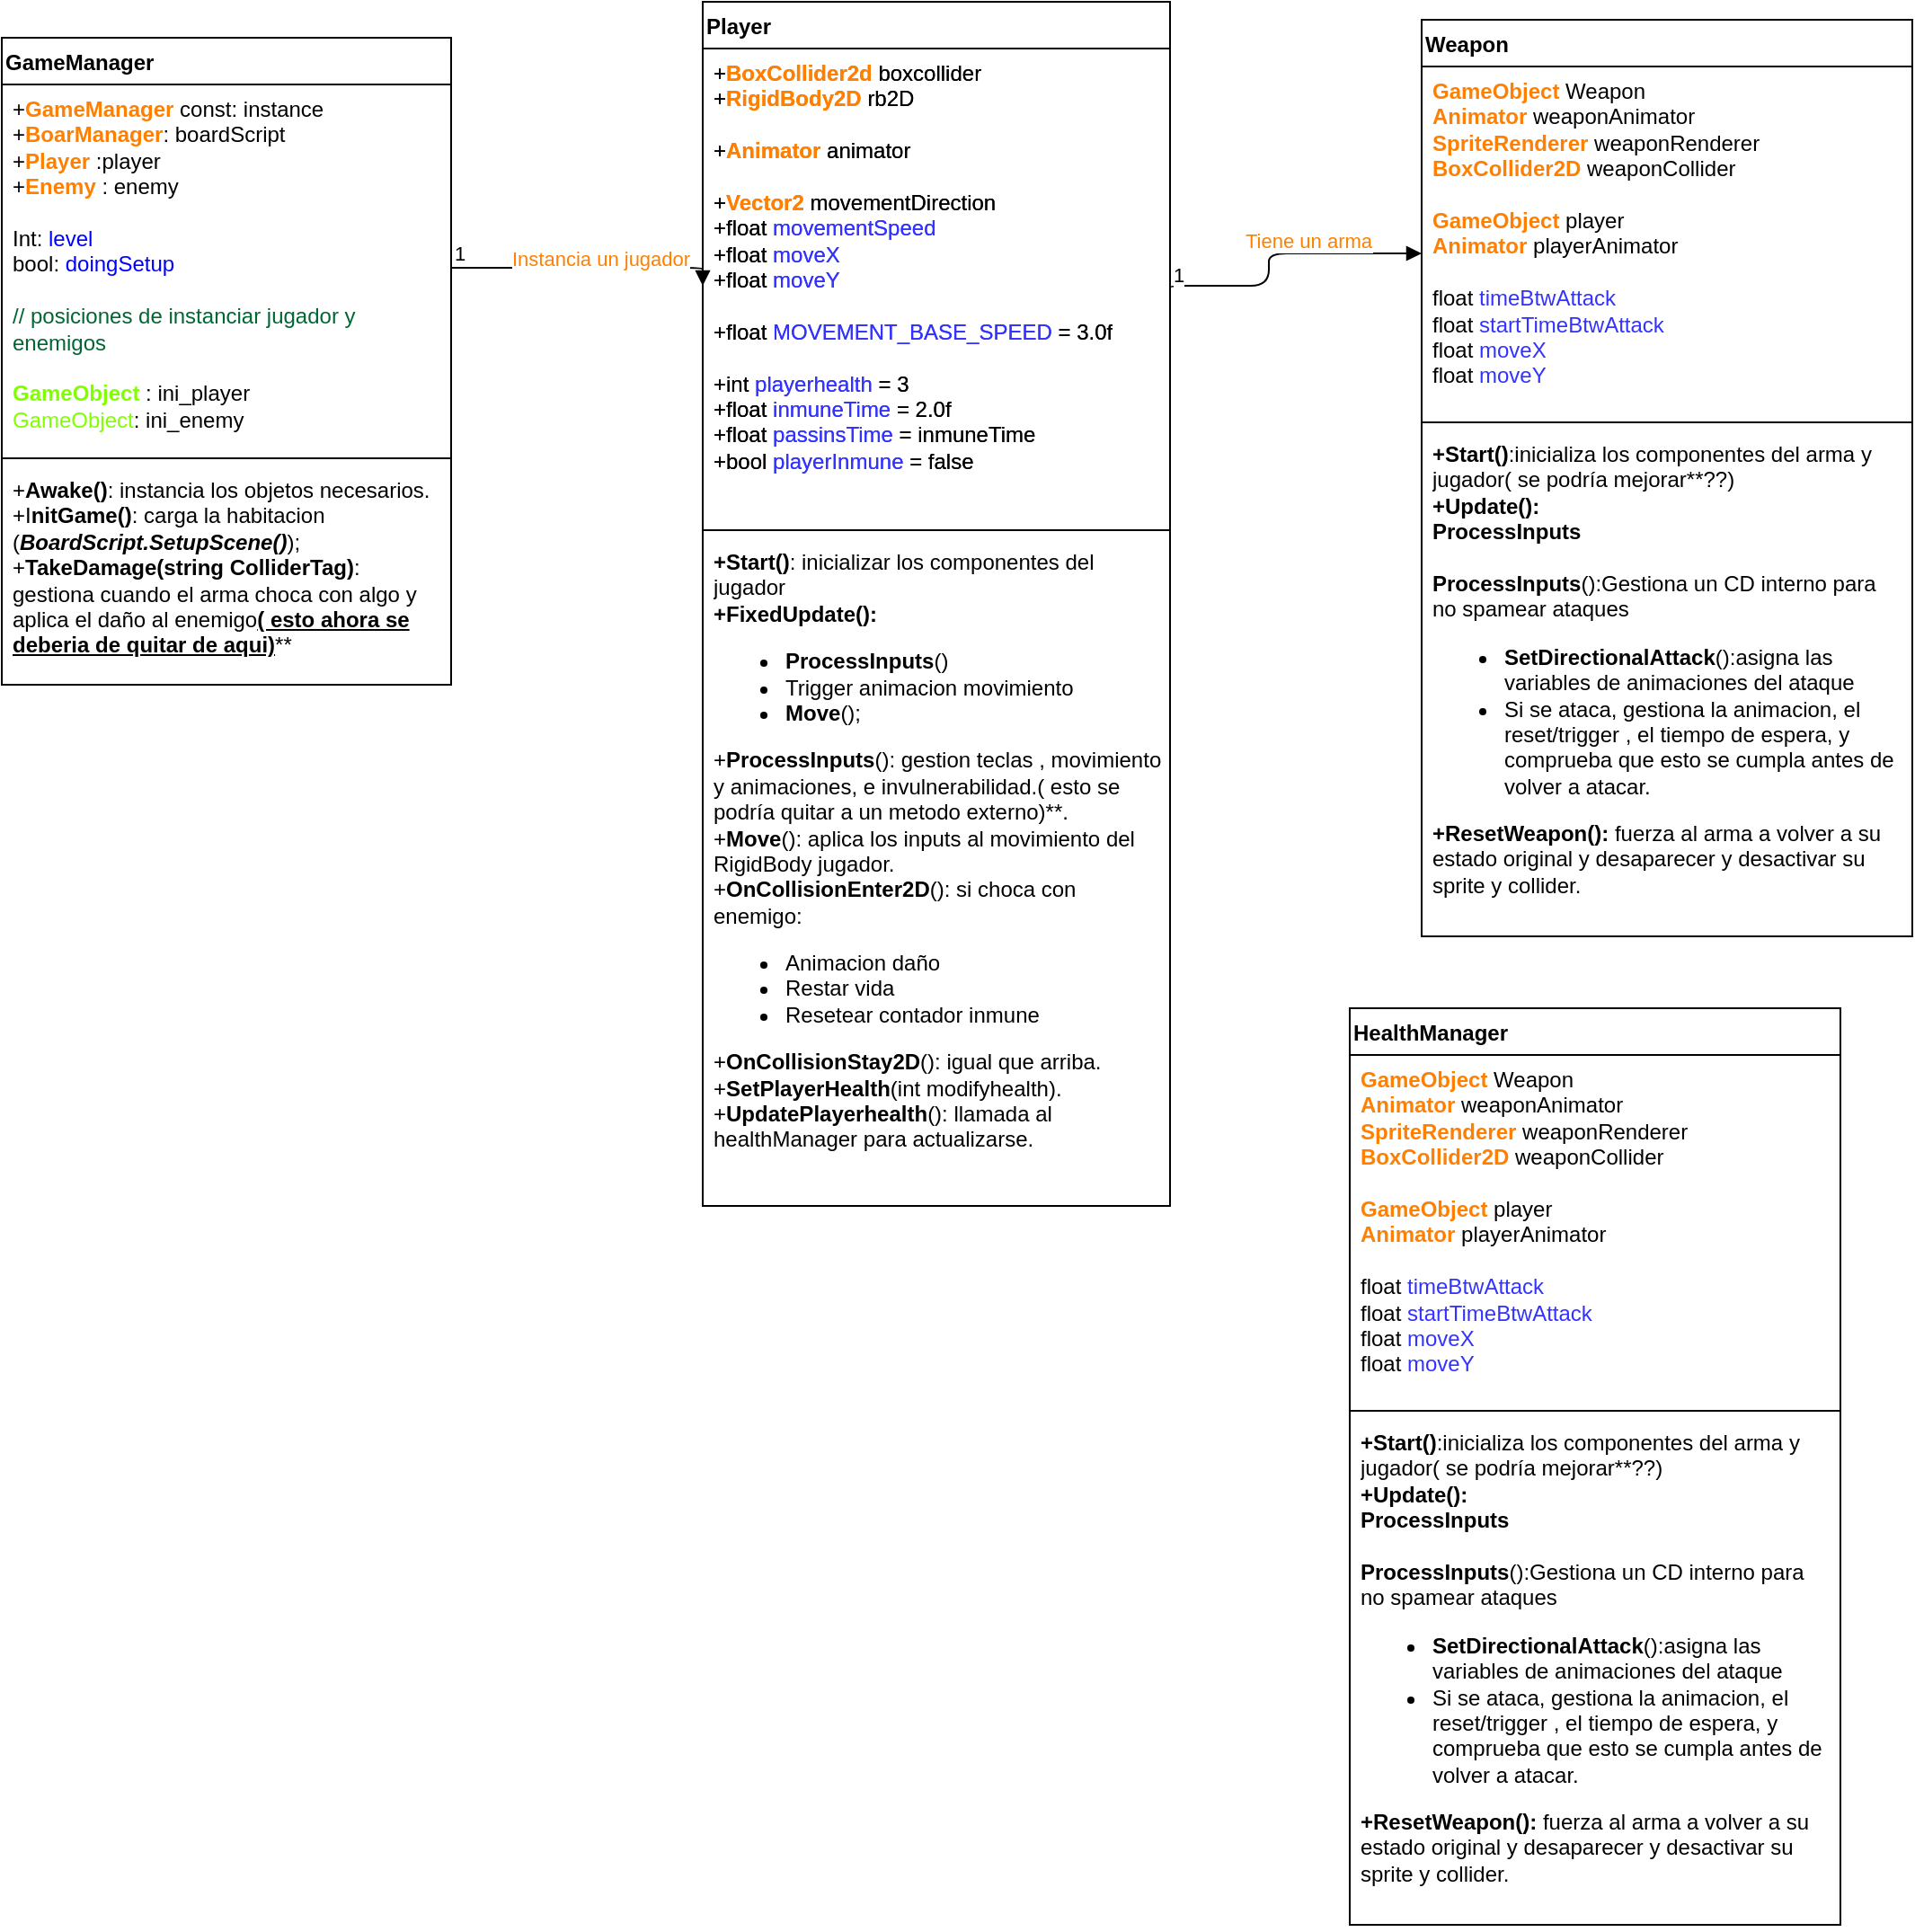 <mxfile version="13.8.2" type="github">
  <diagram id="C5RBs43oDa-KdzZeNtuy" name="Page-1">
    <mxGraphModel dx="2062" dy="791" grid="1" gridSize="10" guides="1" tooltips="1" connect="1" arrows="1" fold="1" page="1" pageScale="1" pageWidth="827" pageHeight="1169" math="0" shadow="0">
      <root>
        <mxCell id="WIyWlLk6GJQsqaUBKTNV-0" />
        <mxCell id="WIyWlLk6GJQsqaUBKTNV-1" parent="WIyWlLk6GJQsqaUBKTNV-0" />
        <mxCell id="3nTmCw3seRrjgoZ59tLl-4" value="GameManager" style="swimlane;fontStyle=1;align=left;verticalAlign=top;childLayout=stackLayout;horizontal=1;startSize=26;horizontalStack=0;resizeParent=1;resizeParentMax=0;resizeLast=0;collapsible=1;marginBottom=0;" parent="WIyWlLk6GJQsqaUBKTNV-1" vertex="1">
          <mxGeometry x="70" y="140" width="250" height="360" as="geometry" />
        </mxCell>
        <mxCell id="3nTmCw3seRrjgoZ59tLl-5" value="+&lt;b&gt;&lt;font color=&quot;#FF8000&quot;&gt;GameManager&lt;/font&gt;&lt;/b&gt; const: instance&lt;br&gt;+&lt;b&gt;&lt;font color=&quot;#FF8000&quot;&gt;BoarManager&lt;/font&gt;&lt;/b&gt;: boardScript&lt;br&gt;+&lt;b&gt;&lt;font color=&quot;#FF8000&quot;&gt;Player &lt;/font&gt;&lt;/b&gt;:player&lt;br&gt;+&lt;b&gt;&lt;font color=&quot;#FF8000&quot;&gt;Enemy &lt;/font&gt;&lt;/b&gt;: enemy&lt;br&gt;&lt;br&gt;Int: &lt;font color=&quot;#0000FF&quot;&gt;level&lt;/font&gt;&lt;br&gt;bool: &lt;font color=&quot;#0000FF&quot;&gt;doingSetup&lt;/font&gt;&lt;br&gt;&lt;br&gt;&lt;font color=&quot;#006633&quot;&gt;// posiciones de instanciar jugador y enemigos&lt;/font&gt;&lt;br&gt;&lt;br&gt;&lt;b&gt;&lt;font color=&quot;#80FF00&quot;&gt;GameObject &lt;/font&gt;&lt;/b&gt;: ini_player&lt;br&gt;&lt;font color=&quot;#80FF00&quot;&gt;GameObject&lt;/font&gt;: ini_enemy&lt;br&gt;&lt;br&gt;&lt;br&gt;&lt;br&gt;" style="text;strokeColor=none;fillColor=none;align=left;verticalAlign=top;spacingLeft=4;spacingRight=4;overflow=hidden;rotatable=0;points=[[0,0.5],[1,0.5]];portConstraint=eastwest;html=1;whiteSpace=wrap;" parent="3nTmCw3seRrjgoZ59tLl-4" vertex="1">
          <mxGeometry y="26" width="250" height="204" as="geometry" />
        </mxCell>
        <mxCell id="3nTmCw3seRrjgoZ59tLl-6" value="" style="line;strokeWidth=1;fillColor=none;align=left;verticalAlign=middle;spacingTop=-1;spacingLeft=3;spacingRight=3;rotatable=0;labelPosition=right;points=[];portConstraint=eastwest;" parent="3nTmCw3seRrjgoZ59tLl-4" vertex="1">
          <mxGeometry y="230" width="250" height="8" as="geometry" />
        </mxCell>
        <mxCell id="3nTmCw3seRrjgoZ59tLl-7" value="+&lt;b&gt;Awake()&lt;/b&gt;: instancia los objetos necesarios.&lt;br&gt;&lt;div&gt;+I&lt;b&gt;nitGame()&lt;/b&gt;: carga la habitacion (&lt;b&gt;&lt;i&gt;BoardScript.SetupScene()&lt;/i&gt;&lt;/b&gt;);&lt;/div&gt;&lt;div&gt;+&lt;b&gt;TakeDamage(string ColliderTag)&lt;/b&gt;: gestiona cuando el arma choca con algo y aplica el daño al enemigo&lt;u&gt;&lt;b&gt;( esto ahora se deberia de quitar de aqui)&lt;/b&gt;&lt;/u&gt;**&lt;br&gt;&lt;/div&gt;" style="text;strokeColor=none;fillColor=none;align=left;verticalAlign=top;spacingLeft=4;spacingRight=4;overflow=hidden;rotatable=0;points=[[0,0.5],[1,0.5]];portConstraint=eastwest;textDirection=ltr;html=1;whiteSpace=wrap;" parent="3nTmCw3seRrjgoZ59tLl-4" vertex="1">
          <mxGeometry y="238" width="250" height="122" as="geometry" />
        </mxCell>
        <mxCell id="9N0CPYYPgfrHTGAJbzb9-8" value="Player" style="swimlane;fontStyle=1;align=left;verticalAlign=top;childLayout=stackLayout;horizontal=1;startSize=26;horizontalStack=0;resizeParent=1;resizeParentMax=0;resizeLast=0;collapsible=1;marginBottom=0;whiteSpace=wrap;html=1;" vertex="1" parent="WIyWlLk6GJQsqaUBKTNV-1">
          <mxGeometry x="460" y="120" width="260" height="670" as="geometry" />
        </mxCell>
        <mxCell id="9N0CPYYPgfrHTGAJbzb9-9" value="+&lt;font color=&quot;#FF8000&quot;&gt;&lt;b&gt;BoxCollider2d &lt;/b&gt;&lt;/font&gt;boxcollider&lt;br&gt;+&lt;font color=&quot;#FF8000&quot;&gt;&lt;b&gt;RigidBody2D &lt;/b&gt;&lt;/font&gt;rb2D&lt;br&gt;&lt;br&gt;+&lt;b&gt;&lt;font color=&quot;#FF8000&quot;&gt;Animator &lt;/font&gt;&lt;/b&gt;animator&lt;br&gt;&lt;br&gt;+&lt;b&gt;&lt;font color=&quot;#FF8000&quot;&gt;Vector2 &lt;/font&gt;&lt;/b&gt;movementDirection&lt;br&gt;+float &lt;font color=&quot;#3333FF&quot;&gt;movementSpeed&lt;/font&gt;&lt;br&gt;+float &lt;font color=&quot;#3333FF&quot;&gt;moveX&lt;/font&gt;&lt;br&gt;+float &lt;font color=&quot;#3333FF&quot;&gt;moveY&lt;/font&gt;&lt;br&gt;&lt;br&gt;+float &lt;font color=&quot;#3333FF&quot;&gt;MOVEMENT_BASE_SPEED &lt;/font&gt;= 3.0f&lt;br&gt;&lt;br&gt;+int &lt;font color=&quot;#3333FF&quot;&gt;playerhealth &lt;/font&gt;= 3&lt;br&gt;+float &lt;font color=&quot;#3333FF&quot;&gt;inmuneTime &lt;/font&gt;= 2.0f&lt;br&gt;+float &lt;font color=&quot;#3333FF&quot;&gt;passinsTime &lt;/font&gt;= inmuneTime&lt;br&gt;+bool &lt;font color=&quot;#3333FF&quot;&gt;playerInmune &lt;/font&gt;= false&lt;div&gt;&lt;br&gt;&lt;/div&gt;&lt;div&gt;&lt;br&gt;&lt;/div&gt;&lt;div&gt;&lt;br&gt;&lt;/div&gt;&lt;div&gt;&lt;br&gt;&lt;br&gt;&lt;/div&gt;" style="text;strokeColor=none;fillColor=none;align=left;verticalAlign=top;spacingLeft=4;spacingRight=4;overflow=hidden;rotatable=0;points=[[0,0.5],[1,0.5]];portConstraint=eastwest;html=1;whiteSpace=wrap;" vertex="1" parent="9N0CPYYPgfrHTGAJbzb9-8">
          <mxGeometry y="26" width="260" height="264" as="geometry" />
        </mxCell>
        <mxCell id="9N0CPYYPgfrHTGAJbzb9-10" value="" style="line;strokeWidth=1;fillColor=none;align=left;verticalAlign=middle;spacingTop=-1;spacingLeft=3;spacingRight=3;rotatable=0;labelPosition=right;points=[];portConstraint=eastwest;" vertex="1" parent="9N0CPYYPgfrHTGAJbzb9-8">
          <mxGeometry y="290" width="260" height="8" as="geometry" />
        </mxCell>
        <mxCell id="9N0CPYYPgfrHTGAJbzb9-11" value="&lt;div&gt;&lt;b&gt;+Start()&lt;/b&gt;: inicializar los componentes del jugador&lt;/div&gt;&lt;div&gt;&lt;b&gt;+FixedUpdate():&lt;/b&gt;&lt;/div&gt;&lt;ul&gt;&lt;li&gt;&lt;b&gt;ProcessInputs&lt;/b&gt;()&lt;/li&gt;&lt;li&gt;Trigger animacion movimiento&lt;/li&gt;&lt;li&gt;&lt;b&gt;Move&lt;/b&gt;();&lt;/li&gt;&lt;/ul&gt;&lt;div&gt;+&lt;b&gt;ProcessInputs&lt;/b&gt;(): gestion teclas , movimiento y animaciones, e invulnerabilidad.( esto se podría quitar a un metodo externo)**.&lt;/div&gt;&lt;div&gt;+&lt;b&gt;Move&lt;/b&gt;(): aplica los inputs al movimiento del RigidBody jugador.&lt;/div&gt;&lt;div&gt;+&lt;b&gt;OnCollisionEnter2D&lt;/b&gt;(): si choca con enemigo:&lt;/div&gt;&lt;ul&gt;&lt;li&gt;Animacion daño&lt;/li&gt;&lt;li&gt;Restar vida&lt;/li&gt;&lt;li&gt;Resetear contador inmune&lt;/li&gt;&lt;/ul&gt;&lt;div&gt;+&lt;b&gt;OnCollisionStay2D&lt;/b&gt;(): igual que arriba.&lt;/div&gt;&lt;div&gt;+&lt;b&gt;SetPlayerHealth&lt;/b&gt;(int modifyhealth).&lt;/div&gt;&lt;div&gt;+&lt;b&gt;UpdatePlayerhealth&lt;/b&gt;(): llamada al healthManager para actualizarse.&lt;br&gt;&lt;/div&gt;&lt;div&gt;&lt;br&gt;&lt;/div&gt;&lt;div&gt;&lt;br&gt;&lt;br&gt;&lt;/div&gt;" style="text;strokeColor=none;fillColor=none;align=left;verticalAlign=top;spacingLeft=4;spacingRight=4;overflow=hidden;rotatable=0;points=[[0,0.5],[1,0.5]];portConstraint=eastwest;textDirection=ltr;html=1;whiteSpace=wrap;" vertex="1" parent="9N0CPYYPgfrHTGAJbzb9-8">
          <mxGeometry y="298" width="260" height="372" as="geometry" />
        </mxCell>
        <mxCell id="9N0CPYYPgfrHTGAJbzb9-12" value="Instancia un jugador" style="endArrow=block;endFill=1;html=1;edgeStyle=orthogonalEdgeStyle;align=left;verticalAlign=top;fontColor=#FF8000;exitX=1;exitY=0.5;exitDx=0;exitDy=0;entryX=0;entryY=0.5;entryDx=0;entryDy=0;" edge="1" parent="WIyWlLk6GJQsqaUBKTNV-1" source="3nTmCw3seRrjgoZ59tLl-5" target="9N0CPYYPgfrHTGAJbzb9-9">
          <mxGeometry x="-0.444" y="21" relative="1" as="geometry">
            <mxPoint x="320" y="840" as="sourcePoint" />
            <mxPoint x="480" y="840" as="targetPoint" />
            <Array as="points">
              <mxPoint x="360" y="268" />
              <mxPoint x="360" y="268" />
            </Array>
            <mxPoint x="-10" y="3" as="offset" />
          </mxGeometry>
        </mxCell>
        <mxCell id="9N0CPYYPgfrHTGAJbzb9-13" value="1" style="edgeLabel;resizable=0;html=1;align=left;verticalAlign=bottom;" connectable="0" vertex="1" parent="9N0CPYYPgfrHTGAJbzb9-12">
          <mxGeometry x="-1" relative="1" as="geometry" />
        </mxCell>
        <mxCell id="9N0CPYYPgfrHTGAJbzb9-18" value="+&lt;font color=&quot;#FF8000&quot;&gt;&lt;b&gt;BoxCollider2d &lt;/b&gt;&lt;/font&gt;boxcollider&lt;br&gt;+&lt;font color=&quot;#FF8000&quot;&gt;&lt;b&gt;RigidBody2D &lt;/b&gt;&lt;/font&gt;rb2D&lt;br&gt;&lt;br&gt;+&lt;b&gt;&lt;font color=&quot;#FF8000&quot;&gt;Animator &lt;/font&gt;&lt;/b&gt;animator&lt;br&gt;&lt;br&gt;+&lt;b&gt;&lt;font color=&quot;#FF8000&quot;&gt;Vector2 &lt;/font&gt;&lt;/b&gt;movementDirection&lt;br&gt;+float &lt;font color=&quot;#3333FF&quot;&gt;movementSpeed&lt;/font&gt;&lt;br&gt;+float &lt;font color=&quot;#3333FF&quot;&gt;moveX&lt;/font&gt;&lt;br&gt;+float &lt;font color=&quot;#3333FF&quot;&gt;moveY&lt;/font&gt;&lt;br&gt;&lt;br&gt;+float &lt;font color=&quot;#3333FF&quot;&gt;MOVEMENT_BASE_SPEED &lt;/font&gt;= 3.0f&lt;br&gt;&lt;br&gt;+int &lt;font color=&quot;#3333FF&quot;&gt;playerhealth &lt;/font&gt;= 3&lt;br&gt;+float &lt;font color=&quot;#3333FF&quot;&gt;inmuneTime &lt;/font&gt;= 2.0f&lt;br&gt;+float &lt;font color=&quot;#3333FF&quot;&gt;passinsTime &lt;/font&gt;= inmuneTime&lt;br&gt;+bool &lt;font color=&quot;#3333FF&quot;&gt;playerInmune &lt;/font&gt;= false&lt;div&gt;&lt;br&gt;&lt;/div&gt;&lt;div&gt;&lt;br&gt;&lt;/div&gt;&lt;div&gt;&lt;br&gt;&lt;/div&gt;&lt;div&gt;&lt;br&gt;&lt;br&gt;&lt;/div&gt;" style="text;strokeColor=none;fillColor=none;align=left;verticalAlign=top;spacingLeft=4;spacingRight=4;overflow=hidden;rotatable=0;points=[[0,0.5],[1,0.5]];portConstraint=eastwest;html=1;whiteSpace=wrap;" vertex="1" parent="WIyWlLk6GJQsqaUBKTNV-1">
          <mxGeometry x="460" y="146" width="260" height="264" as="geometry" />
        </mxCell>
        <mxCell id="9N0CPYYPgfrHTGAJbzb9-19" value="Weapon" style="swimlane;fontStyle=1;align=left;verticalAlign=top;childLayout=stackLayout;horizontal=1;startSize=26;horizontalStack=0;resizeParent=1;resizeParentMax=0;resizeLast=0;collapsible=1;marginBottom=0;whiteSpace=wrap;html=1;" vertex="1" parent="WIyWlLk6GJQsqaUBKTNV-1">
          <mxGeometry x="860" y="130" width="273" height="510" as="geometry" />
        </mxCell>
        <mxCell id="9N0CPYYPgfrHTGAJbzb9-20" value="&lt;div&gt;&lt;b&gt;&lt;font color=&quot;#FF8000&quot;&gt;GameObject &lt;/font&gt;&lt;/b&gt;Weapon&lt;/div&gt;&lt;div&gt;&lt;b&gt;&lt;font color=&quot;#FF8000&quot;&gt;Animator &lt;/font&gt;&lt;/b&gt;weaponAnimator&lt;/div&gt;&lt;div&gt;&lt;b&gt;&lt;font color=&quot;#FF8000&quot;&gt;SpriteRenderer &lt;/font&gt;&lt;/b&gt;weaponRenderer&lt;/div&gt;&lt;div&gt;&lt;b&gt;&lt;font color=&quot;#FF8000&quot;&gt;BoxCollider2D &lt;/font&gt;&lt;/b&gt;weaponCollider&lt;/div&gt;&lt;div&gt;&lt;br&gt;&lt;/div&gt;&lt;div&gt;&lt;b&gt;&lt;font color=&quot;#FF8000&quot;&gt;GameObject &lt;/font&gt;&lt;/b&gt;player&lt;/div&gt;&lt;div&gt;&lt;b&gt;&lt;font color=&quot;#FF8000&quot;&gt;Animator &lt;/font&gt;&lt;/b&gt;playerAnimator&lt;/div&gt;&lt;div&gt;&lt;br&gt;&lt;/div&gt;&lt;div&gt;float &lt;font color=&quot;#3333FF&quot;&gt;timeBtwAttack&lt;/font&gt;&lt;/div&gt;&lt;div&gt;float &lt;font color=&quot;#3333FF&quot;&gt;startTimeBtwAttack&lt;/font&gt;&lt;/div&gt;&lt;div&gt;float &lt;font color=&quot;#3333FF&quot;&gt;moveX&lt;/font&gt;&lt;/div&gt;&lt;div&gt;float &lt;font color=&quot;#3333FF&quot;&gt;moveY&lt;/font&gt;&lt;br&gt;&lt;/div&gt;" style="text;strokeColor=none;fillColor=none;align=left;verticalAlign=top;spacingLeft=4;spacingRight=4;overflow=hidden;rotatable=0;points=[[0,0.5],[1,0.5]];portConstraint=eastwest;html=1;whiteSpace=wrap;" vertex="1" parent="9N0CPYYPgfrHTGAJbzb9-19">
          <mxGeometry y="26" width="273" height="194" as="geometry" />
        </mxCell>
        <mxCell id="9N0CPYYPgfrHTGAJbzb9-21" value="" style="line;strokeWidth=1;fillColor=none;align=left;verticalAlign=middle;spacingTop=-1;spacingLeft=3;spacingRight=3;rotatable=0;labelPosition=right;points=[];portConstraint=eastwest;" vertex="1" parent="9N0CPYYPgfrHTGAJbzb9-19">
          <mxGeometry y="220" width="273" height="8" as="geometry" />
        </mxCell>
        <mxCell id="9N0CPYYPgfrHTGAJbzb9-22" value="&lt;div&gt;&lt;b&gt;+Start()&lt;/b&gt;:inicializa los componentes del arma y jugador( se podría mejorar**??)&lt;br&gt;&lt;/div&gt;&lt;div&gt;&lt;b&gt;+Update():&lt;/b&gt;&lt;/div&gt;&lt;div&gt;&lt;b&gt;ProcessInputs&lt;/b&gt;&lt;/div&gt;&lt;div&gt;&lt;b&gt;&lt;br&gt;&lt;/b&gt;&lt;/div&gt;&lt;div&gt;&lt;b&gt;ProcessInputs&lt;/b&gt;():Gestiona un CD interno para no spamear ataques&lt;/div&gt;&lt;ul&gt;&lt;li&gt;&lt;b&gt;SetDirectionalAttack&lt;/b&gt;():asigna las variables de animaciones del ataque&lt;/li&gt;&lt;li&gt;Si se ataca, gestiona la animacion, el reset/trigger , el tiempo de espera, y comprueba que esto se cumpla antes de volver a atacar.&lt;b&gt;&lt;br&gt;&lt;/b&gt;&lt;/li&gt;&lt;/ul&gt;&lt;div&gt;&lt;b&gt;+ResetWeapon():&lt;/b&gt; fuerza al arma a volver a su estado original y desaparecer y desactivar su sprite y collider.&lt;b&gt;&lt;br&gt;&lt;/b&gt;&lt;/div&gt;&lt;br&gt;&lt;div&gt;&lt;br&gt;&lt;/div&gt;&lt;div&gt;&lt;br&gt;&lt;br&gt;&lt;/div&gt;" style="text;strokeColor=none;fillColor=none;align=left;verticalAlign=top;spacingLeft=4;spacingRight=4;overflow=hidden;rotatable=0;points=[[0,0.5],[1,0.5]];portConstraint=eastwest;textDirection=ltr;html=1;whiteSpace=wrap;" vertex="1" parent="9N0CPYYPgfrHTGAJbzb9-19">
          <mxGeometry y="228" width="273" height="282" as="geometry" />
        </mxCell>
        <mxCell id="9N0CPYYPgfrHTGAJbzb9-23" value="Tiene un arma" style="endArrow=block;endFill=1;html=1;edgeStyle=orthogonalEdgeStyle;align=left;verticalAlign=top;fontColor=#FF8000;" edge="1" parent="WIyWlLk6GJQsqaUBKTNV-1" target="9N0CPYYPgfrHTGAJbzb9-20">
          <mxGeometry x="-0.062" y="25" relative="1" as="geometry">
            <mxPoint x="720" y="280" as="sourcePoint" />
            <mxPoint x="830" y="280" as="targetPoint" />
            <Array as="points">
              <mxPoint x="720" y="278" />
              <mxPoint x="775" y="278" />
              <mxPoint x="775" y="260" />
            </Array>
            <mxPoint x="-15" y="5" as="offset" />
          </mxGeometry>
        </mxCell>
        <mxCell id="9N0CPYYPgfrHTGAJbzb9-24" value="1" style="edgeLabel;resizable=0;html=1;align=left;verticalAlign=bottom;" connectable="0" vertex="1" parent="9N0CPYYPgfrHTGAJbzb9-23">
          <mxGeometry x="-1" relative="1" as="geometry" />
        </mxCell>
        <mxCell id="9N0CPYYPgfrHTGAJbzb9-25" value="HealthManager" style="swimlane;fontStyle=1;align=left;verticalAlign=top;childLayout=stackLayout;horizontal=1;startSize=26;horizontalStack=0;resizeParent=1;resizeParentMax=0;resizeLast=0;collapsible=1;marginBottom=0;whiteSpace=wrap;html=1;" vertex="1" parent="WIyWlLk6GJQsqaUBKTNV-1">
          <mxGeometry x="820" y="680" width="273" height="510" as="geometry" />
        </mxCell>
        <mxCell id="9N0CPYYPgfrHTGAJbzb9-26" value="&lt;div&gt;&lt;b&gt;&lt;font color=&quot;#FF8000&quot;&gt;GameObject &lt;/font&gt;&lt;/b&gt;Weapon&lt;/div&gt;&lt;div&gt;&lt;b&gt;&lt;font color=&quot;#FF8000&quot;&gt;Animator &lt;/font&gt;&lt;/b&gt;weaponAnimator&lt;/div&gt;&lt;div&gt;&lt;b&gt;&lt;font color=&quot;#FF8000&quot;&gt;SpriteRenderer &lt;/font&gt;&lt;/b&gt;weaponRenderer&lt;/div&gt;&lt;div&gt;&lt;b&gt;&lt;font color=&quot;#FF8000&quot;&gt;BoxCollider2D &lt;/font&gt;&lt;/b&gt;weaponCollider&lt;/div&gt;&lt;div&gt;&lt;br&gt;&lt;/div&gt;&lt;div&gt;&lt;b&gt;&lt;font color=&quot;#FF8000&quot;&gt;GameObject &lt;/font&gt;&lt;/b&gt;player&lt;/div&gt;&lt;div&gt;&lt;b&gt;&lt;font color=&quot;#FF8000&quot;&gt;Animator &lt;/font&gt;&lt;/b&gt;playerAnimator&lt;/div&gt;&lt;div&gt;&lt;br&gt;&lt;/div&gt;&lt;div&gt;float &lt;font color=&quot;#3333FF&quot;&gt;timeBtwAttack&lt;/font&gt;&lt;/div&gt;&lt;div&gt;float &lt;font color=&quot;#3333FF&quot;&gt;startTimeBtwAttack&lt;/font&gt;&lt;/div&gt;&lt;div&gt;float &lt;font color=&quot;#3333FF&quot;&gt;moveX&lt;/font&gt;&lt;/div&gt;&lt;div&gt;float &lt;font color=&quot;#3333FF&quot;&gt;moveY&lt;/font&gt;&lt;br&gt;&lt;/div&gt;" style="text;strokeColor=none;fillColor=none;align=left;verticalAlign=top;spacingLeft=4;spacingRight=4;overflow=hidden;rotatable=0;points=[[0,0.5],[1,0.5]];portConstraint=eastwest;html=1;whiteSpace=wrap;" vertex="1" parent="9N0CPYYPgfrHTGAJbzb9-25">
          <mxGeometry y="26" width="273" height="194" as="geometry" />
        </mxCell>
        <mxCell id="9N0CPYYPgfrHTGAJbzb9-27" value="" style="line;strokeWidth=1;fillColor=none;align=left;verticalAlign=middle;spacingTop=-1;spacingLeft=3;spacingRight=3;rotatable=0;labelPosition=right;points=[];portConstraint=eastwest;" vertex="1" parent="9N0CPYYPgfrHTGAJbzb9-25">
          <mxGeometry y="220" width="273" height="8" as="geometry" />
        </mxCell>
        <mxCell id="9N0CPYYPgfrHTGAJbzb9-28" value="&lt;div&gt;&lt;b&gt;+Start()&lt;/b&gt;:inicializa los componentes del arma y jugador( se podría mejorar**??)&lt;br&gt;&lt;/div&gt;&lt;div&gt;&lt;b&gt;+Update():&lt;/b&gt;&lt;/div&gt;&lt;div&gt;&lt;b&gt;ProcessInputs&lt;/b&gt;&lt;/div&gt;&lt;div&gt;&lt;b&gt;&lt;br&gt;&lt;/b&gt;&lt;/div&gt;&lt;div&gt;&lt;b&gt;ProcessInputs&lt;/b&gt;():Gestiona un CD interno para no spamear ataques&lt;/div&gt;&lt;ul&gt;&lt;li&gt;&lt;b&gt;SetDirectionalAttack&lt;/b&gt;():asigna las variables de animaciones del ataque&lt;/li&gt;&lt;li&gt;Si se ataca, gestiona la animacion, el reset/trigger , el tiempo de espera, y comprueba que esto se cumpla antes de volver a atacar.&lt;b&gt;&lt;br&gt;&lt;/b&gt;&lt;/li&gt;&lt;/ul&gt;&lt;div&gt;&lt;b&gt;+ResetWeapon():&lt;/b&gt; fuerza al arma a volver a su estado original y desaparecer y desactivar su sprite y collider.&lt;b&gt;&lt;br&gt;&lt;/b&gt;&lt;/div&gt;&lt;br&gt;&lt;div&gt;&lt;br&gt;&lt;/div&gt;&lt;div&gt;&lt;br&gt;&lt;br&gt;&lt;/div&gt;" style="text;strokeColor=none;fillColor=none;align=left;verticalAlign=top;spacingLeft=4;spacingRight=4;overflow=hidden;rotatable=0;points=[[0,0.5],[1,0.5]];portConstraint=eastwest;textDirection=ltr;html=1;whiteSpace=wrap;" vertex="1" parent="9N0CPYYPgfrHTGAJbzb9-25">
          <mxGeometry y="228" width="273" height="282" as="geometry" />
        </mxCell>
      </root>
    </mxGraphModel>
  </diagram>
</mxfile>
